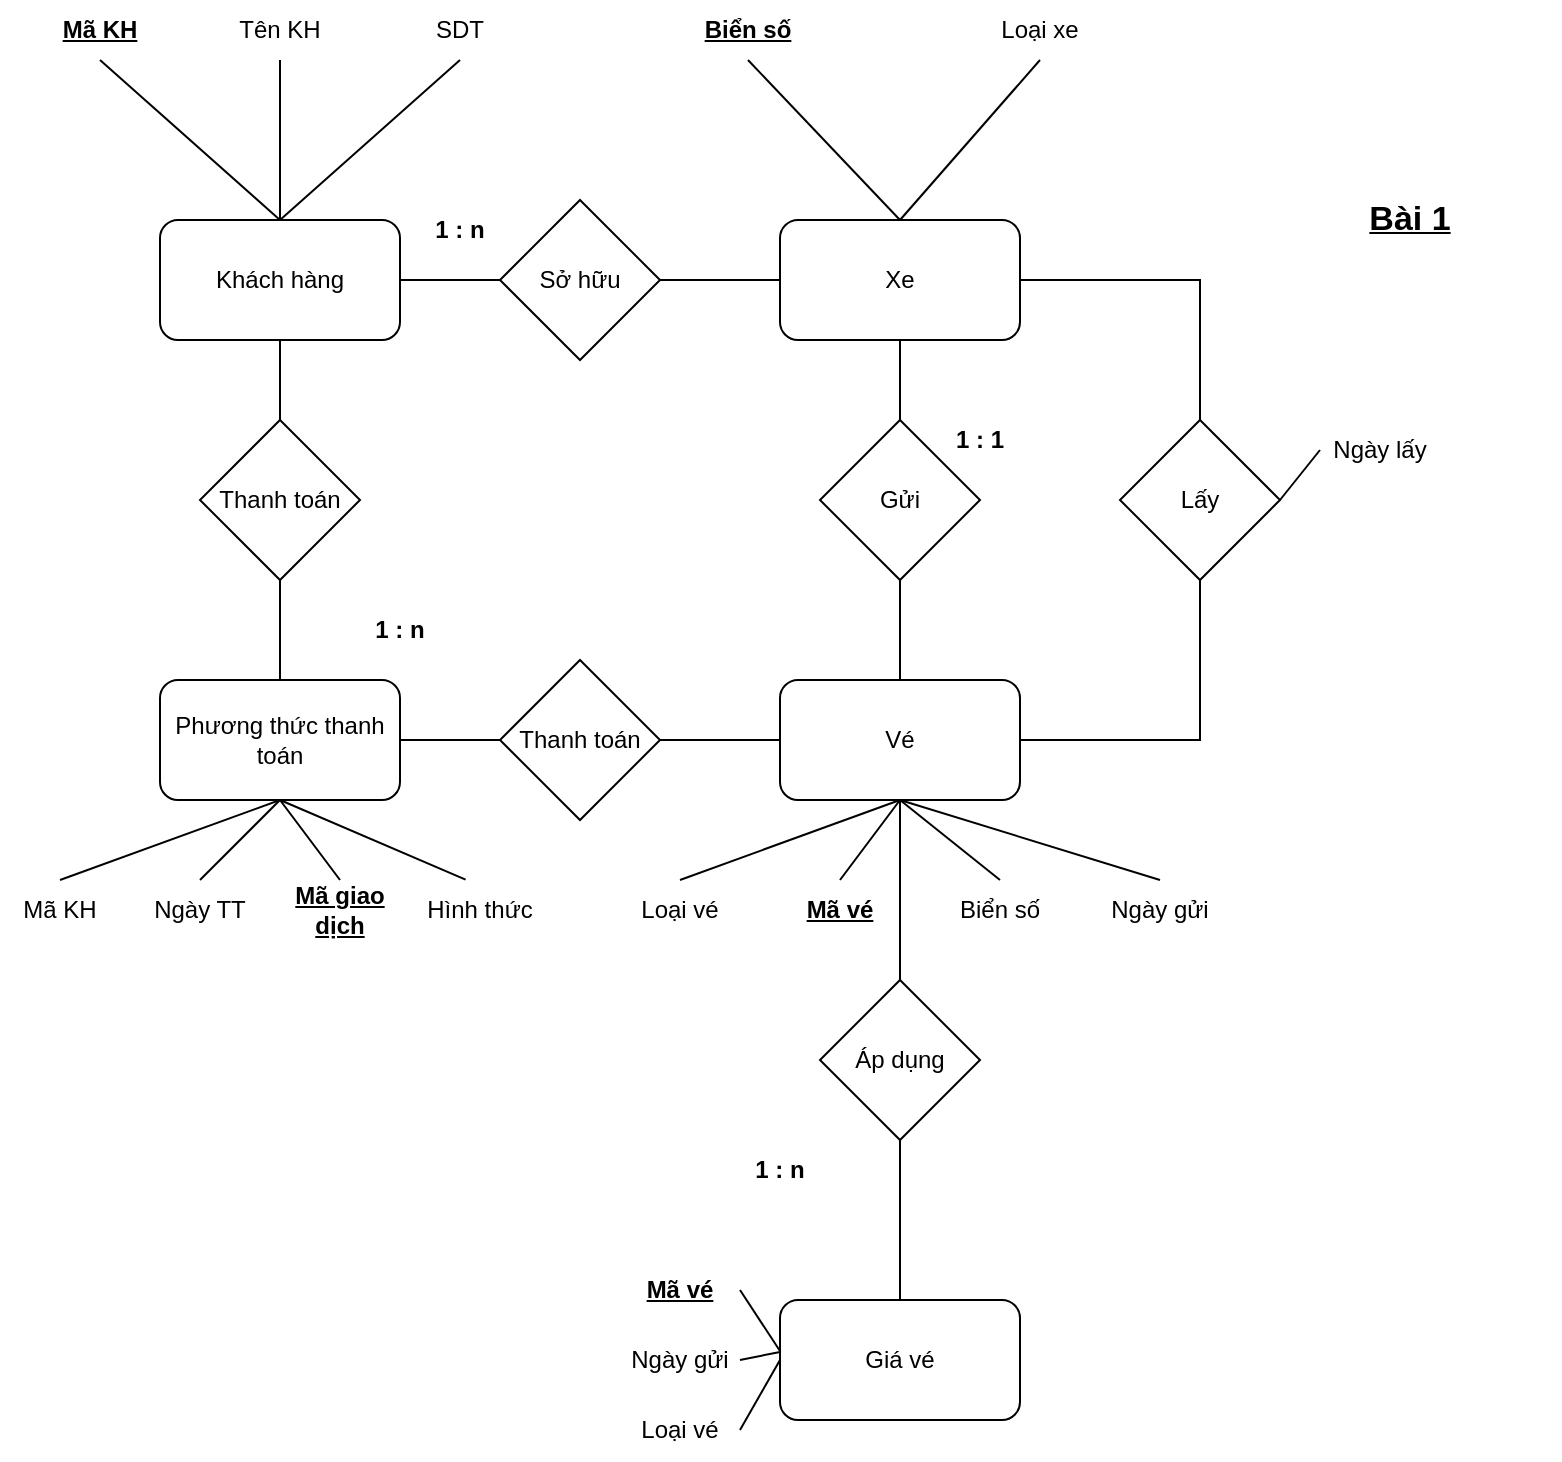 <mxfile version="27.0.9">
  <diagram name="Trang-1" id="S-2je2eurMrm90QFYBgh">
    <mxGraphModel dx="1034" dy="1743" grid="1" gridSize="10" guides="1" tooltips="1" connect="1" arrows="1" fold="1" page="1" pageScale="1" pageWidth="827" pageHeight="1169" math="0" shadow="0">
      <root>
        <mxCell id="0" />
        <mxCell id="1" parent="0" />
        <mxCell id="iRWhJuN0isPmYytV-stX-1" value="Khách hàng" style="rounded=1;whiteSpace=wrap;html=1;" vertex="1" parent="1">
          <mxGeometry x="90" y="-840" width="120" height="60" as="geometry" />
        </mxCell>
        <mxCell id="iRWhJuN0isPmYytV-stX-2" value="&lt;b&gt;&lt;u&gt;Mã KH&lt;/u&gt;&lt;/b&gt;" style="text;html=1;align=center;verticalAlign=middle;whiteSpace=wrap;rounded=0;" vertex="1" parent="1">
          <mxGeometry x="30" y="-950" width="60" height="30" as="geometry" />
        </mxCell>
        <mxCell id="iRWhJuN0isPmYytV-stX-4" value="Tên KH" style="text;html=1;align=center;verticalAlign=middle;whiteSpace=wrap;rounded=0;" vertex="1" parent="1">
          <mxGeometry x="120" y="-950" width="60" height="30" as="geometry" />
        </mxCell>
        <mxCell id="iRWhJuN0isPmYytV-stX-6" value="Xe" style="rounded=1;whiteSpace=wrap;html=1;" vertex="1" parent="1">
          <mxGeometry x="400" y="-840" width="120" height="60" as="geometry" />
        </mxCell>
        <mxCell id="iRWhJuN0isPmYytV-stX-7" value="&lt;b&gt;&lt;u&gt;Biển số&lt;/u&gt;&lt;/b&gt;" style="text;html=1;align=center;verticalAlign=middle;whiteSpace=wrap;rounded=0;" vertex="1" parent="1">
          <mxGeometry x="354" y="-950" width="60" height="30" as="geometry" />
        </mxCell>
        <mxCell id="iRWhJuN0isPmYytV-stX-8" value="Loại xe" style="text;html=1;align=center;verticalAlign=middle;whiteSpace=wrap;rounded=0;" vertex="1" parent="1">
          <mxGeometry x="500" y="-950" width="60" height="30" as="geometry" />
        </mxCell>
        <mxCell id="iRWhJuN0isPmYytV-stX-9" value="Sở hữu" style="rhombus;whiteSpace=wrap;html=1;" vertex="1" parent="1">
          <mxGeometry x="260" y="-850" width="80" height="80" as="geometry" />
        </mxCell>
        <mxCell id="iRWhJuN0isPmYytV-stX-29" value="" style="endArrow=none;html=1;rounded=0;entryX=0.5;entryY=1;entryDx=0;entryDy=0;" edge="1" parent="1" target="iRWhJuN0isPmYytV-stX-8">
          <mxGeometry width="50" height="50" relative="1" as="geometry">
            <mxPoint x="460" y="-840" as="sourcePoint" />
            <mxPoint x="510" y="-890" as="targetPoint" />
          </mxGeometry>
        </mxCell>
        <mxCell id="iRWhJuN0isPmYytV-stX-30" value="" style="endArrow=none;html=1;rounded=0;exitX=0.5;exitY=0;exitDx=0;exitDy=0;entryX=0.5;entryY=1;entryDx=0;entryDy=0;" edge="1" parent="1" source="iRWhJuN0isPmYytV-stX-6" target="iRWhJuN0isPmYytV-stX-7">
          <mxGeometry width="50" height="50" relative="1" as="geometry">
            <mxPoint x="370" y="-860" as="sourcePoint" />
            <mxPoint x="420" y="-910" as="targetPoint" />
          </mxGeometry>
        </mxCell>
        <mxCell id="iRWhJuN0isPmYytV-stX-33" value="" style="endArrow=none;html=1;rounded=0;exitX=1;exitY=0.5;exitDx=0;exitDy=0;" edge="1" parent="1" source="iRWhJuN0isPmYytV-stX-9">
          <mxGeometry width="50" height="50" relative="1" as="geometry">
            <mxPoint x="350" y="-760" as="sourcePoint" />
            <mxPoint x="400" y="-810" as="targetPoint" />
          </mxGeometry>
        </mxCell>
        <mxCell id="iRWhJuN0isPmYytV-stX-34" value="" style="endArrow=none;html=1;rounded=0;exitX=1;exitY=0.5;exitDx=0;exitDy=0;" edge="1" parent="1" source="iRWhJuN0isPmYytV-stX-1">
          <mxGeometry width="50" height="50" relative="1" as="geometry">
            <mxPoint x="210" y="-760" as="sourcePoint" />
            <mxPoint x="260" y="-810" as="targetPoint" />
          </mxGeometry>
        </mxCell>
        <mxCell id="iRWhJuN0isPmYytV-stX-35" value="" style="endArrow=none;html=1;rounded=0;entryX=0.5;entryY=1;entryDx=0;entryDy=0;" edge="1" parent="1" target="iRWhJuN0isPmYytV-stX-4">
          <mxGeometry width="50" height="50" relative="1" as="geometry">
            <mxPoint x="150" y="-840" as="sourcePoint" />
            <mxPoint x="200" y="-890" as="targetPoint" />
          </mxGeometry>
        </mxCell>
        <mxCell id="iRWhJuN0isPmYytV-stX-36" value="" style="endArrow=none;html=1;rounded=0;entryX=0.5;entryY=1;entryDx=0;entryDy=0;" edge="1" parent="1" target="iRWhJuN0isPmYytV-stX-2">
          <mxGeometry width="50" height="50" relative="1" as="geometry">
            <mxPoint x="150" y="-840" as="sourcePoint" />
            <mxPoint x="200" y="-890" as="targetPoint" />
          </mxGeometry>
        </mxCell>
        <mxCell id="iRWhJuN0isPmYytV-stX-39" value="&lt;b&gt;1 : n&lt;/b&gt;" style="text;html=1;align=center;verticalAlign=middle;whiteSpace=wrap;rounded=0;" vertex="1" parent="1">
          <mxGeometry x="210" y="-850" width="60" height="30" as="geometry" />
        </mxCell>
        <mxCell id="iRWhJuN0isPmYytV-stX-42" value="SDT" style="text;html=1;align=center;verticalAlign=middle;whiteSpace=wrap;rounded=0;" vertex="1" parent="1">
          <mxGeometry x="210" y="-950" width="60" height="30" as="geometry" />
        </mxCell>
        <mxCell id="iRWhJuN0isPmYytV-stX-43" value="" style="endArrow=none;html=1;rounded=0;entryX=0.5;entryY=1;entryDx=0;entryDy=0;" edge="1" parent="1" target="iRWhJuN0isPmYytV-stX-42">
          <mxGeometry width="50" height="50" relative="1" as="geometry">
            <mxPoint x="150" y="-840" as="sourcePoint" />
            <mxPoint x="200" y="-890" as="targetPoint" />
          </mxGeometry>
        </mxCell>
        <mxCell id="iRWhJuN0isPmYytV-stX-46" value="Giá vé" style="rounded=1;whiteSpace=wrap;html=1;" vertex="1" parent="1">
          <mxGeometry x="400" y="-300" width="120" height="60" as="geometry" />
        </mxCell>
        <mxCell id="iRWhJuN0isPmYytV-stX-49" value="&lt;u&gt;&lt;b&gt;Mã vé&lt;/b&gt;&lt;/u&gt;" style="text;html=1;align=center;verticalAlign=middle;whiteSpace=wrap;rounded=0;" vertex="1" parent="1">
          <mxGeometry x="320" y="-320" width="60" height="30" as="geometry" />
        </mxCell>
        <mxCell id="iRWhJuN0isPmYytV-stX-51" value="Gửi" style="rhombus;whiteSpace=wrap;html=1;" vertex="1" parent="1">
          <mxGeometry x="420" y="-740" width="80" height="80" as="geometry" />
        </mxCell>
        <mxCell id="iRWhJuN0isPmYytV-stX-53" value="" style="endArrow=none;html=1;rounded=0;entryX=0.5;entryY=1;entryDx=0;entryDy=0;" edge="1" parent="1" target="iRWhJuN0isPmYytV-stX-6">
          <mxGeometry width="50" height="50" relative="1" as="geometry">
            <mxPoint x="460" y="-740" as="sourcePoint" />
            <mxPoint x="510" y="-790" as="targetPoint" />
          </mxGeometry>
        </mxCell>
        <mxCell id="iRWhJuN0isPmYytV-stX-58" value="Ngày gửi" style="text;html=1;align=center;verticalAlign=middle;whiteSpace=wrap;rounded=0;" vertex="1" parent="1">
          <mxGeometry x="320" y="-285" width="60" height="30" as="geometry" />
        </mxCell>
        <mxCell id="iRWhJuN0isPmYytV-stX-62" value="Lấy" style="rhombus;whiteSpace=wrap;html=1;" vertex="1" parent="1">
          <mxGeometry x="570" y="-740" width="80" height="80" as="geometry" />
        </mxCell>
        <mxCell id="iRWhJuN0isPmYytV-stX-65" value="" style="endArrow=none;html=1;rounded=0;exitX=1;exitY=0.5;exitDx=0;exitDy=0;" edge="1" parent="1" source="iRWhJuN0isPmYytV-stX-49">
          <mxGeometry width="50" height="50" relative="1" as="geometry">
            <mxPoint x="350" y="-224.5" as="sourcePoint" />
            <mxPoint x="400" y="-274.5" as="targetPoint" />
          </mxGeometry>
        </mxCell>
        <mxCell id="iRWhJuN0isPmYytV-stX-67" value="" style="endArrow=none;html=1;rounded=0;exitX=1;exitY=0.5;exitDx=0;exitDy=0;" edge="1" parent="1" source="iRWhJuN0isPmYytV-stX-58">
          <mxGeometry width="50" height="50" relative="1" as="geometry">
            <mxPoint x="350" y="-224" as="sourcePoint" />
            <mxPoint x="400" y="-274" as="targetPoint" />
          </mxGeometry>
        </mxCell>
        <mxCell id="iRWhJuN0isPmYytV-stX-69" value="" style="endArrow=none;html=1;rounded=0;entryX=0.5;entryY=0;entryDx=0;entryDy=0;" edge="1" parent="1" target="iRWhJuN0isPmYytV-stX-62">
          <mxGeometry width="50" height="50" relative="1" as="geometry">
            <mxPoint x="520" y="-810" as="sourcePoint" />
            <mxPoint x="570" y="-860" as="targetPoint" />
            <Array as="points">
              <mxPoint x="610" y="-810" />
            </Array>
          </mxGeometry>
        </mxCell>
        <mxCell id="iRWhJuN0isPmYytV-stX-70" value="Ngày lấy" style="text;html=1;align=center;verticalAlign=middle;whiteSpace=wrap;rounded=0;" vertex="1" parent="1">
          <mxGeometry x="670" y="-740" width="60" height="30" as="geometry" />
        </mxCell>
        <mxCell id="iRWhJuN0isPmYytV-stX-71" value="" style="endArrow=none;html=1;rounded=0;entryX=0;entryY=0.5;entryDx=0;entryDy=0;" edge="1" parent="1" target="iRWhJuN0isPmYytV-stX-70">
          <mxGeometry width="50" height="50" relative="1" as="geometry">
            <mxPoint x="650" y="-700" as="sourcePoint" />
            <mxPoint x="700" y="-750" as="targetPoint" />
          </mxGeometry>
        </mxCell>
        <mxCell id="iRWhJuN0isPmYytV-stX-72" value="Thanh toán" style="rhombus;whiteSpace=wrap;html=1;" vertex="1" parent="1">
          <mxGeometry x="110" y="-740" width="80" height="80" as="geometry" />
        </mxCell>
        <mxCell id="iRWhJuN0isPmYytV-stX-79" value="" style="endArrow=none;html=1;rounded=0;exitX=0.5;exitY=0;exitDx=0;exitDy=0;entryX=0.5;entryY=1;entryDx=0;entryDy=0;" edge="1" parent="1" source="iRWhJuN0isPmYytV-stX-72" target="iRWhJuN0isPmYytV-stX-1">
          <mxGeometry width="50" height="50" relative="1" as="geometry">
            <mxPoint x="90" y="-720" as="sourcePoint" />
            <mxPoint x="150" y="-770" as="targetPoint" />
          </mxGeometry>
        </mxCell>
        <mxCell id="iRWhJuN0isPmYytV-stX-81" value="&lt;b&gt;1 : 1&lt;/b&gt;" style="text;html=1;align=center;verticalAlign=middle;whiteSpace=wrap;rounded=0;" vertex="1" parent="1">
          <mxGeometry x="470" y="-745" width="60" height="30" as="geometry" />
        </mxCell>
        <mxCell id="iRWhJuN0isPmYytV-stX-82" value="Vé" style="rounded=1;whiteSpace=wrap;html=1;" vertex="1" parent="1">
          <mxGeometry x="400" y="-610" width="120" height="60" as="geometry" />
        </mxCell>
        <mxCell id="iRWhJuN0isPmYytV-stX-83" value="" style="endArrow=none;html=1;rounded=0;exitX=0.5;exitY=0;exitDx=0;exitDy=0;" edge="1" parent="1" source="iRWhJuN0isPmYytV-stX-82">
          <mxGeometry width="50" height="50" relative="1" as="geometry">
            <mxPoint x="410" y="-610" as="sourcePoint" />
            <mxPoint x="460" y="-660" as="targetPoint" />
          </mxGeometry>
        </mxCell>
        <mxCell id="iRWhJuN0isPmYytV-stX-84" value="Loại vé" style="text;html=1;align=center;verticalAlign=middle;whiteSpace=wrap;rounded=0;" vertex="1" parent="1">
          <mxGeometry x="320" y="-510" width="60" height="30" as="geometry" />
        </mxCell>
        <mxCell id="iRWhJuN0isPmYytV-stX-85" value="&lt;u&gt;&lt;b&gt;Mã vé&lt;/b&gt;&lt;/u&gt;" style="text;html=1;align=center;verticalAlign=middle;whiteSpace=wrap;rounded=0;" vertex="1" parent="1">
          <mxGeometry x="400" y="-510" width="60" height="30" as="geometry" />
        </mxCell>
        <mxCell id="iRWhJuN0isPmYytV-stX-86" value="Biển số" style="text;html=1;align=center;verticalAlign=middle;whiteSpace=wrap;rounded=0;" vertex="1" parent="1">
          <mxGeometry x="480" y="-510" width="60" height="30" as="geometry" />
        </mxCell>
        <mxCell id="iRWhJuN0isPmYytV-stX-87" value="Ngày gửi" style="text;html=1;align=center;verticalAlign=middle;whiteSpace=wrap;rounded=0;" vertex="1" parent="1">
          <mxGeometry x="560" y="-510" width="60" height="30" as="geometry" />
        </mxCell>
        <mxCell id="iRWhJuN0isPmYytV-stX-88" value="Áp dụng" style="rhombus;whiteSpace=wrap;html=1;" vertex="1" parent="1">
          <mxGeometry x="420" y="-460" width="80" height="80" as="geometry" />
        </mxCell>
        <mxCell id="iRWhJuN0isPmYytV-stX-89" value="Loại vé" style="text;html=1;align=center;verticalAlign=middle;whiteSpace=wrap;rounded=0;" vertex="1" parent="1">
          <mxGeometry x="320" y="-250" width="60" height="30" as="geometry" />
        </mxCell>
        <mxCell id="iRWhJuN0isPmYytV-stX-90" value="" style="endArrow=none;html=1;rounded=0;exitX=1;exitY=0.5;exitDx=0;exitDy=0;" edge="1" parent="1" source="iRWhJuN0isPmYytV-stX-89">
          <mxGeometry width="50" height="50" relative="1" as="geometry">
            <mxPoint x="350" y="-220" as="sourcePoint" />
            <mxPoint x="400" y="-270" as="targetPoint" />
          </mxGeometry>
        </mxCell>
        <mxCell id="iRWhJuN0isPmYytV-stX-92" value="" style="endArrow=none;html=1;rounded=0;exitX=0.5;exitY=0;exitDx=0;exitDy=0;" edge="1" parent="1" source="iRWhJuN0isPmYytV-stX-46">
          <mxGeometry width="50" height="50" relative="1" as="geometry">
            <mxPoint x="410" y="-330" as="sourcePoint" />
            <mxPoint x="460" y="-380" as="targetPoint" />
          </mxGeometry>
        </mxCell>
        <mxCell id="iRWhJuN0isPmYytV-stX-93" value="" style="endArrow=none;html=1;rounded=0;exitX=0.5;exitY=0;exitDx=0;exitDy=0;" edge="1" parent="1" source="iRWhJuN0isPmYytV-stX-88">
          <mxGeometry width="50" height="50" relative="1" as="geometry">
            <mxPoint x="410" y="-500" as="sourcePoint" />
            <mxPoint x="460" y="-550" as="targetPoint" />
          </mxGeometry>
        </mxCell>
        <mxCell id="iRWhJuN0isPmYytV-stX-94" value="Phương thức thanh toán" style="rounded=1;whiteSpace=wrap;html=1;" vertex="1" parent="1">
          <mxGeometry x="90" y="-610" width="120" height="60" as="geometry" />
        </mxCell>
        <mxCell id="iRWhJuN0isPmYytV-stX-95" value="Thanh toán" style="rhombus;whiteSpace=wrap;html=1;" vertex="1" parent="1">
          <mxGeometry x="260" y="-620" width="80" height="80" as="geometry" />
        </mxCell>
        <mxCell id="iRWhJuN0isPmYytV-stX-96" value="" style="endArrow=none;html=1;rounded=0;exitX=0.5;exitY=0;exitDx=0;exitDy=0;" edge="1" parent="1" source="iRWhJuN0isPmYytV-stX-94">
          <mxGeometry width="50" height="50" relative="1" as="geometry">
            <mxPoint x="100" y="-610" as="sourcePoint" />
            <mxPoint x="150" y="-660" as="targetPoint" />
          </mxGeometry>
        </mxCell>
        <mxCell id="iRWhJuN0isPmYytV-stX-97" value="" style="endArrow=none;html=1;rounded=0;entryX=0;entryY=0.5;entryDx=0;entryDy=0;" edge="1" parent="1" target="iRWhJuN0isPmYytV-stX-82">
          <mxGeometry width="50" height="50" relative="1" as="geometry">
            <mxPoint x="340" y="-580" as="sourcePoint" />
            <mxPoint x="390" y="-630" as="targetPoint" />
          </mxGeometry>
        </mxCell>
        <mxCell id="iRWhJuN0isPmYytV-stX-98" value="" style="endArrow=none;html=1;rounded=0;exitX=1;exitY=0.5;exitDx=0;exitDy=0;" edge="1" parent="1" source="iRWhJuN0isPmYytV-stX-94">
          <mxGeometry width="50" height="50" relative="1" as="geometry">
            <mxPoint x="210" y="-530" as="sourcePoint" />
            <mxPoint x="260" y="-580" as="targetPoint" />
          </mxGeometry>
        </mxCell>
        <mxCell id="iRWhJuN0isPmYytV-stX-99" value="" style="endArrow=none;html=1;rounded=0;exitX=1;exitY=0.5;exitDx=0;exitDy=0;" edge="1" parent="1" source="iRWhJuN0isPmYytV-stX-82">
          <mxGeometry width="50" height="50" relative="1" as="geometry">
            <mxPoint x="560" y="-610" as="sourcePoint" />
            <mxPoint x="610" y="-660" as="targetPoint" />
            <Array as="points">
              <mxPoint x="610" y="-580" />
            </Array>
          </mxGeometry>
        </mxCell>
        <mxCell id="iRWhJuN0isPmYytV-stX-100" value="" style="endArrow=none;html=1;rounded=0;exitX=0.5;exitY=0;exitDx=0;exitDy=0;" edge="1" parent="1" source="iRWhJuN0isPmYytV-stX-84">
          <mxGeometry width="50" height="50" relative="1" as="geometry">
            <mxPoint x="410" y="-500" as="sourcePoint" />
            <mxPoint x="460" y="-550" as="targetPoint" />
          </mxGeometry>
        </mxCell>
        <mxCell id="iRWhJuN0isPmYytV-stX-101" value="" style="endArrow=none;html=1;rounded=0;exitX=0.5;exitY=0;exitDx=0;exitDy=0;" edge="1" parent="1" source="iRWhJuN0isPmYytV-stX-85">
          <mxGeometry width="50" height="50" relative="1" as="geometry">
            <mxPoint x="410" y="-500" as="sourcePoint" />
            <mxPoint x="460" y="-550" as="targetPoint" />
          </mxGeometry>
        </mxCell>
        <mxCell id="iRWhJuN0isPmYytV-stX-102" value="" style="endArrow=none;html=1;rounded=0;exitX=0.5;exitY=0;exitDx=0;exitDy=0;" edge="1" parent="1" source="iRWhJuN0isPmYytV-stX-86">
          <mxGeometry width="50" height="50" relative="1" as="geometry">
            <mxPoint x="410" y="-500" as="sourcePoint" />
            <mxPoint x="460" y="-550" as="targetPoint" />
          </mxGeometry>
        </mxCell>
        <mxCell id="iRWhJuN0isPmYytV-stX-103" value="" style="endArrow=none;html=1;rounded=0;exitX=0.5;exitY=0;exitDx=0;exitDy=0;" edge="1" parent="1" source="iRWhJuN0isPmYytV-stX-87">
          <mxGeometry width="50" height="50" relative="1" as="geometry">
            <mxPoint x="410" y="-500" as="sourcePoint" />
            <mxPoint x="460" y="-550" as="targetPoint" />
          </mxGeometry>
        </mxCell>
        <mxCell id="iRWhJuN0isPmYytV-stX-104" value="&lt;b&gt;1 : n&lt;/b&gt;" style="text;html=1;align=center;verticalAlign=middle;whiteSpace=wrap;rounded=0;" vertex="1" parent="1">
          <mxGeometry x="180" y="-650" width="60" height="30" as="geometry" />
        </mxCell>
        <mxCell id="iRWhJuN0isPmYytV-stX-105" value="Mã KH" style="text;html=1;align=center;verticalAlign=middle;whiteSpace=wrap;rounded=0;" vertex="1" parent="1">
          <mxGeometry x="10" y="-510" width="60" height="30" as="geometry" />
        </mxCell>
        <mxCell id="iRWhJuN0isPmYytV-stX-106" value="Ngày TT" style="text;html=1;align=center;verticalAlign=middle;whiteSpace=wrap;rounded=0;" vertex="1" parent="1">
          <mxGeometry x="80" y="-510" width="60" height="30" as="geometry" />
        </mxCell>
        <mxCell id="iRWhJuN0isPmYytV-stX-107" value="&lt;b&gt;&lt;u&gt;Mã giao dịch&lt;/u&gt;&lt;/b&gt;" style="text;html=1;align=center;verticalAlign=middle;whiteSpace=wrap;rounded=0;" vertex="1" parent="1">
          <mxGeometry x="150" y="-510" width="60" height="30" as="geometry" />
        </mxCell>
        <mxCell id="iRWhJuN0isPmYytV-stX-108" value="Hình thức" style="text;html=1;align=center;verticalAlign=middle;whiteSpace=wrap;rounded=0;" vertex="1" parent="1">
          <mxGeometry x="220" y="-510" width="60" height="30" as="geometry" />
        </mxCell>
        <mxCell id="iRWhJuN0isPmYytV-stX-109" value="" style="endArrow=none;html=1;rounded=0;exitX=0.5;exitY=0;exitDx=0;exitDy=0;" edge="1" parent="1" source="iRWhJuN0isPmYytV-stX-105">
          <mxGeometry width="50" height="50" relative="1" as="geometry">
            <mxPoint x="100" y="-500" as="sourcePoint" />
            <mxPoint x="150" y="-550" as="targetPoint" />
          </mxGeometry>
        </mxCell>
        <mxCell id="iRWhJuN0isPmYytV-stX-110" value="" style="endArrow=none;html=1;rounded=0;exitX=0.5;exitY=0;exitDx=0;exitDy=0;" edge="1" parent="1" source="iRWhJuN0isPmYytV-stX-106">
          <mxGeometry width="50" height="50" relative="1" as="geometry">
            <mxPoint x="100" y="-500" as="sourcePoint" />
            <mxPoint x="150" y="-550" as="targetPoint" />
          </mxGeometry>
        </mxCell>
        <mxCell id="iRWhJuN0isPmYytV-stX-111" value="" style="endArrow=none;html=1;rounded=0;exitX=0.5;exitY=0;exitDx=0;exitDy=0;" edge="1" parent="1" source="iRWhJuN0isPmYytV-stX-107">
          <mxGeometry width="50" height="50" relative="1" as="geometry">
            <mxPoint x="100" y="-500" as="sourcePoint" />
            <mxPoint x="150" y="-550" as="targetPoint" />
          </mxGeometry>
        </mxCell>
        <mxCell id="iRWhJuN0isPmYytV-stX-112" value="" style="endArrow=none;html=1;rounded=0;exitX=0.38;exitY=-0.007;exitDx=0;exitDy=0;exitPerimeter=0;" edge="1" parent="1" source="iRWhJuN0isPmYytV-stX-108">
          <mxGeometry width="50" height="50" relative="1" as="geometry">
            <mxPoint x="100" y="-500" as="sourcePoint" />
            <mxPoint x="150" y="-550" as="targetPoint" />
          </mxGeometry>
        </mxCell>
        <mxCell id="iRWhJuN0isPmYytV-stX-113" value="&lt;b&gt;1 : n&lt;/b&gt;" style="text;html=1;align=center;verticalAlign=middle;whiteSpace=wrap;rounded=0;" vertex="1" parent="1">
          <mxGeometry x="370" y="-380" width="60" height="30" as="geometry" />
        </mxCell>
        <mxCell id="iRWhJuN0isPmYytV-stX-114" value="&lt;b&gt;&lt;u&gt;&lt;font style=&quot;font-size: 17px;&quot;&gt;Bài 1&lt;/font&gt;&lt;/u&gt;&lt;/b&gt;" style="text;html=1;align=center;verticalAlign=middle;whiteSpace=wrap;rounded=0;" vertex="1" parent="1">
          <mxGeometry x="640" y="-910" width="150" height="140" as="geometry" />
        </mxCell>
      </root>
    </mxGraphModel>
  </diagram>
</mxfile>
